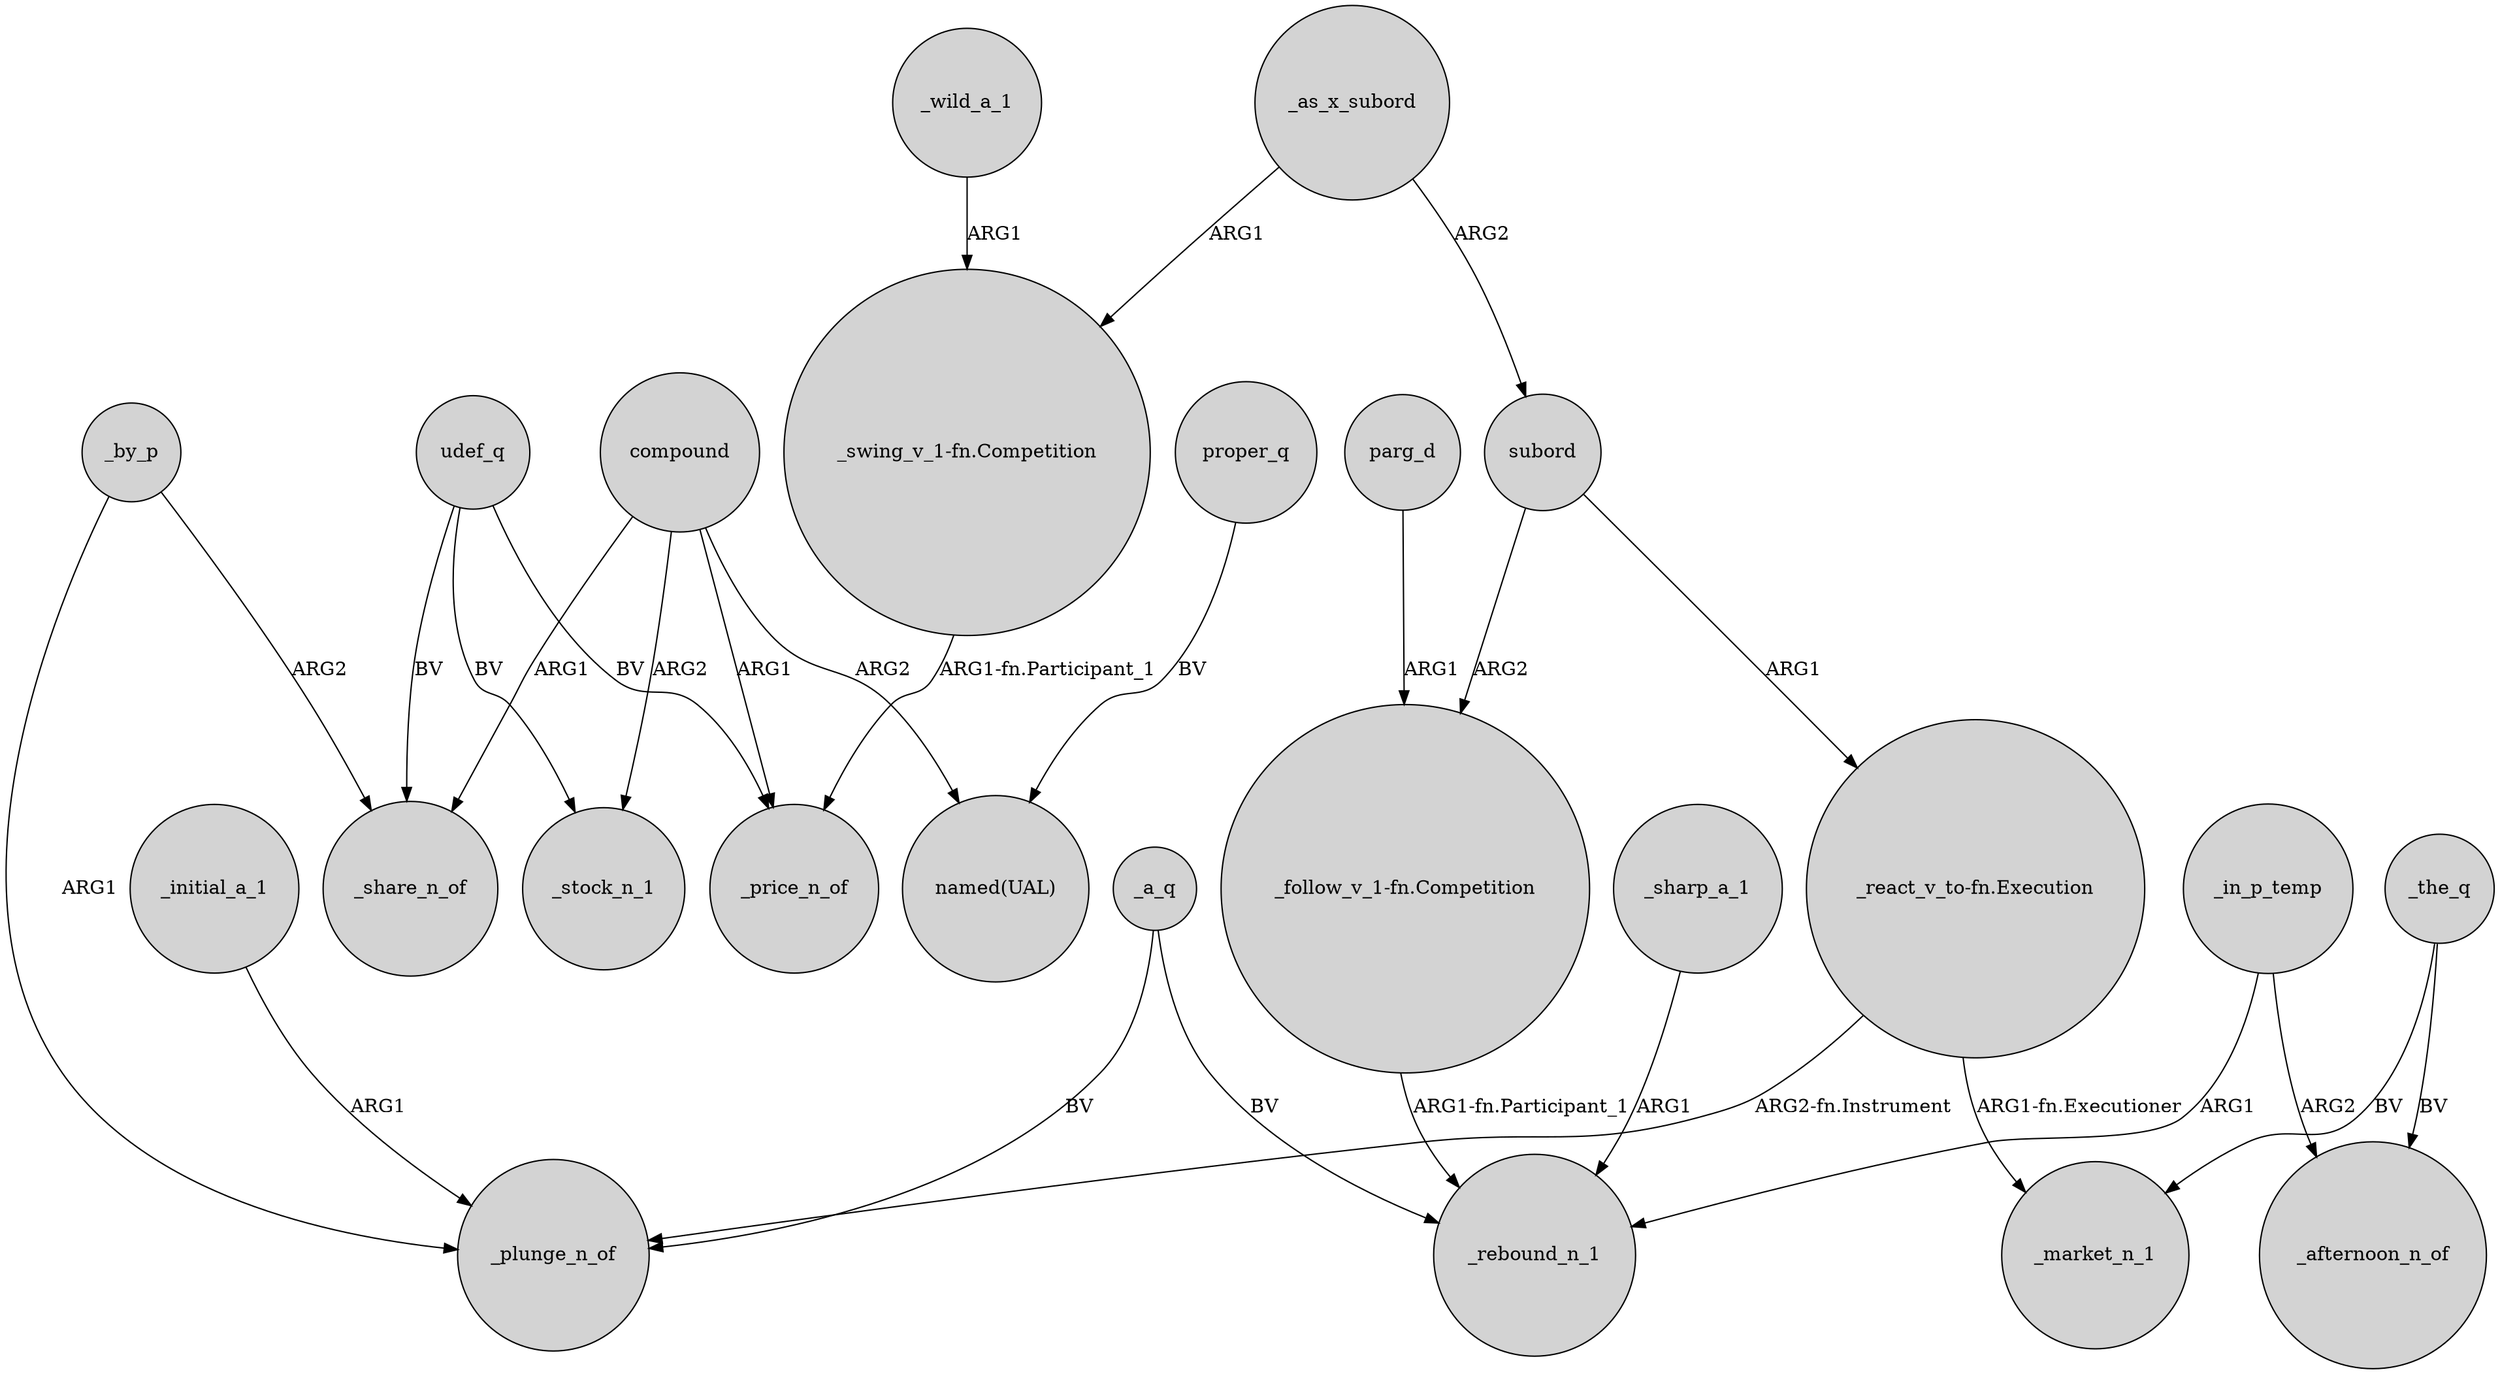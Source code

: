 digraph {
	node [shape=circle style=filled]
	_a_q -> _plunge_n_of [label=BV]
	"_follow_v_1-fn.Competition" -> _rebound_n_1 [label="ARG1-fn.Participant_1"]
	_as_x_subord -> subord [label=ARG2]
	compound -> _share_n_of [label=ARG1]
	_by_p -> _plunge_n_of [label=ARG1]
	udef_q -> _price_n_of [label=BV]
	_in_p_temp -> _rebound_n_1 [label=ARG1]
	_in_p_temp -> _afternoon_n_of [label=ARG2]
	subord -> "_react_v_to-fn.Execution" [label=ARG1]
	_wild_a_1 -> "_swing_v_1-fn.Competition" [label=ARG1]
	_the_q -> _market_n_1 [label=BV]
	proper_q -> "named(UAL)" [label=BV]
	udef_q -> _stock_n_1 [label=BV]
	_sharp_a_1 -> _rebound_n_1 [label=ARG1]
	_the_q -> _afternoon_n_of [label=BV]
	"_react_v_to-fn.Execution" -> _plunge_n_of [label="ARG2-fn.Instrument"]
	subord -> "_follow_v_1-fn.Competition" [label=ARG2]
	compound -> _stock_n_1 [label=ARG2]
	udef_q -> _share_n_of [label=BV]
	compound -> "named(UAL)" [label=ARG2]
	_by_p -> _share_n_of [label=ARG2]
	_as_x_subord -> "_swing_v_1-fn.Competition" [label=ARG1]
	_a_q -> _rebound_n_1 [label=BV]
	"_swing_v_1-fn.Competition" -> _price_n_of [label="ARG1-fn.Participant_1"]
	parg_d -> "_follow_v_1-fn.Competition" [label=ARG1]
	compound -> _price_n_of [label=ARG1]
	_initial_a_1 -> _plunge_n_of [label=ARG1]
	"_react_v_to-fn.Execution" -> _market_n_1 [label="ARG1-fn.Executioner"]
}

